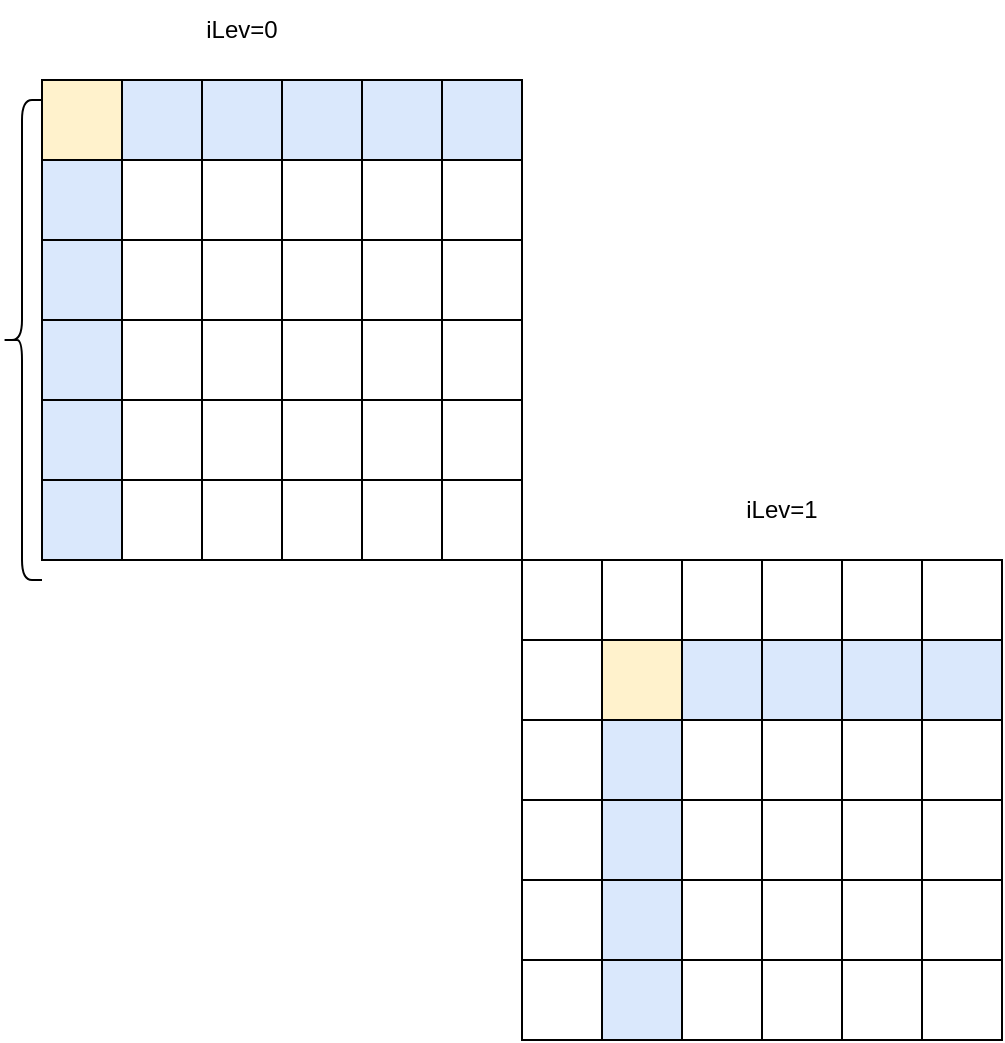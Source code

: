 <mxfile version="21.6.8" type="github">
  <diagram name="Page-1" id="9rE6ETTJMB30ps0vvEBX">
    <mxGraphModel dx="1434" dy="861" grid="1" gridSize="10" guides="1" tooltips="1" connect="1" arrows="1" fold="1" page="1" pageScale="1" pageWidth="850" pageHeight="1100" math="0" shadow="0">
      <root>
        <mxCell id="0" />
        <mxCell id="1" parent="0" />
        <mxCell id="ERzUv4ydD4iOCLheIweY-3" value="" style="whiteSpace=wrap;html=1;aspect=fixed;" parent="1" vertex="1">
          <mxGeometry x="200" y="160" width="240" height="240" as="geometry" />
        </mxCell>
        <mxCell id="ERzUv4ydD4iOCLheIweY-4" value="" style="whiteSpace=wrap;html=1;aspect=fixed;fillColor=#fff2cc;strokeColor=default;" parent="1" vertex="1">
          <mxGeometry x="200" y="160" width="40" height="40" as="geometry" />
        </mxCell>
        <mxCell id="ERzUv4ydD4iOCLheIweY-5" value="" style="whiteSpace=wrap;html=1;aspect=fixed;fillColor=#dae8fc;strokeColor=default;" parent="1" vertex="1">
          <mxGeometry x="240" y="160" width="40" height="40" as="geometry" />
        </mxCell>
        <mxCell id="ERzUv4ydD4iOCLheIweY-6" value="" style="whiteSpace=wrap;html=1;aspect=fixed;fillColor=#dae8fc;strokeColor=default;" parent="1" vertex="1">
          <mxGeometry x="280" y="160" width="40" height="40" as="geometry" />
        </mxCell>
        <mxCell id="ERzUv4ydD4iOCLheIweY-7" value="" style="whiteSpace=wrap;html=1;aspect=fixed;fillColor=#dae8fc;strokeColor=default;" parent="1" vertex="1">
          <mxGeometry x="320" y="160" width="40" height="40" as="geometry" />
        </mxCell>
        <mxCell id="ERzUv4ydD4iOCLheIweY-9" value="" style="whiteSpace=wrap;html=1;aspect=fixed;fillColor=#dae8fc;strokeColor=default;" parent="1" vertex="1">
          <mxGeometry x="360" y="160" width="40" height="40" as="geometry" />
        </mxCell>
        <mxCell id="ERzUv4ydD4iOCLheIweY-10" value="" style="whiteSpace=wrap;html=1;aspect=fixed;fillColor=#dae8fc;strokeColor=default;" parent="1" vertex="1">
          <mxGeometry x="400" y="160" width="40" height="40" as="geometry" />
        </mxCell>
        <mxCell id="ERzUv4ydD4iOCLheIweY-11" value="" style="whiteSpace=wrap;html=1;aspect=fixed;fillColor=#dae8fc;strokeColor=default;" parent="1" vertex="1">
          <mxGeometry x="200" y="200" width="40" height="40" as="geometry" />
        </mxCell>
        <mxCell id="ERzUv4ydD4iOCLheIweY-12" value="" style="whiteSpace=wrap;html=1;aspect=fixed;fillColor=#dae8fc;strokeColor=default;" parent="1" vertex="1">
          <mxGeometry x="200" y="240" width="40" height="40" as="geometry" />
        </mxCell>
        <mxCell id="ERzUv4ydD4iOCLheIweY-13" value="" style="whiteSpace=wrap;html=1;aspect=fixed;fillColor=#dae8fc;strokeColor=default;" parent="1" vertex="1">
          <mxGeometry x="200" y="280" width="40" height="40" as="geometry" />
        </mxCell>
        <mxCell id="ERzUv4ydD4iOCLheIweY-14" value="" style="whiteSpace=wrap;html=1;aspect=fixed;fillColor=#dae8fc;strokeColor=default;" parent="1" vertex="1">
          <mxGeometry x="200" y="320" width="40" height="40" as="geometry" />
        </mxCell>
        <mxCell id="ERzUv4ydD4iOCLheIweY-15" value="" style="whiteSpace=wrap;html=1;aspect=fixed;fillColor=#dae8fc;strokeColor=default;" parent="1" vertex="1">
          <mxGeometry x="200" y="360" width="40" height="40" as="geometry" />
        </mxCell>
        <mxCell id="ERzUv4ydD4iOCLheIweY-16" value="" style="whiteSpace=wrap;html=1;aspect=fixed;" parent="1" vertex="1">
          <mxGeometry x="440" y="400" width="240" height="240" as="geometry" />
        </mxCell>
        <mxCell id="ERzUv4ydD4iOCLheIweY-17" value="" style="whiteSpace=wrap;html=1;aspect=fixed;fillColor=#fff2cc;strokeColor=default;" parent="1" vertex="1">
          <mxGeometry x="480" y="440" width="40" height="40" as="geometry" />
        </mxCell>
        <mxCell id="ERzUv4ydD4iOCLheIweY-19" value="" style="whiteSpace=wrap;html=1;aspect=fixed;fillColor=#dae8fc;strokeColor=default;" parent="1" vertex="1">
          <mxGeometry x="520" y="440" width="40" height="40" as="geometry" />
        </mxCell>
        <mxCell id="ERzUv4ydD4iOCLheIweY-20" value="" style="whiteSpace=wrap;html=1;aspect=fixed;fillColor=#dae8fc;strokeColor=default;" parent="1" vertex="1">
          <mxGeometry x="560" y="440" width="40" height="40" as="geometry" />
        </mxCell>
        <mxCell id="ERzUv4ydD4iOCLheIweY-21" value="" style="whiteSpace=wrap;html=1;aspect=fixed;fillColor=#dae8fc;strokeColor=default;" parent="1" vertex="1">
          <mxGeometry x="600" y="440" width="40" height="40" as="geometry" />
        </mxCell>
        <mxCell id="ERzUv4ydD4iOCLheIweY-22" value="" style="whiteSpace=wrap;html=1;aspect=fixed;fillColor=#dae8fc;strokeColor=default;" parent="1" vertex="1">
          <mxGeometry x="640" y="440" width="40" height="40" as="geometry" />
        </mxCell>
        <mxCell id="ERzUv4ydD4iOCLheIweY-23" value="" style="whiteSpace=wrap;html=1;aspect=fixed;fillColor=#dae8fc;strokeColor=default;" parent="1" vertex="1">
          <mxGeometry x="480" y="480" width="40" height="40" as="geometry" />
        </mxCell>
        <mxCell id="ERzUv4ydD4iOCLheIweY-24" value="" style="whiteSpace=wrap;html=1;aspect=fixed;fillColor=#dae8fc;strokeColor=default;" parent="1" vertex="1">
          <mxGeometry x="480" y="520" width="40" height="40" as="geometry" />
        </mxCell>
        <mxCell id="ERzUv4ydD4iOCLheIweY-25" value="" style="whiteSpace=wrap;html=1;aspect=fixed;fillColor=#dae8fc;strokeColor=default;" parent="1" vertex="1">
          <mxGeometry x="480" y="560" width="40" height="40" as="geometry" />
        </mxCell>
        <mxCell id="ERzUv4ydD4iOCLheIweY-27" value="" style="whiteSpace=wrap;html=1;aspect=fixed;fillColor=#dae8fc;strokeColor=default;" parent="1" vertex="1">
          <mxGeometry x="480" y="600" width="40" height="40" as="geometry" />
        </mxCell>
        <mxCell id="ERzUv4ydD4iOCLheIweY-37" value="" style="whiteSpace=wrap;html=1;aspect=fixed;" parent="1" vertex="1">
          <mxGeometry x="240" y="200" width="40" height="40" as="geometry" />
        </mxCell>
        <mxCell id="ERzUv4ydD4iOCLheIweY-38" value="" style="whiteSpace=wrap;html=1;aspect=fixed;" parent="1" vertex="1">
          <mxGeometry x="280" y="200" width="40" height="40" as="geometry" />
        </mxCell>
        <mxCell id="ERzUv4ydD4iOCLheIweY-39" value="" style="whiteSpace=wrap;html=1;aspect=fixed;" parent="1" vertex="1">
          <mxGeometry x="320" y="200" width="40" height="40" as="geometry" />
        </mxCell>
        <mxCell id="ERzUv4ydD4iOCLheIweY-40" value="" style="whiteSpace=wrap;html=1;aspect=fixed;" parent="1" vertex="1">
          <mxGeometry x="360" y="200" width="40" height="40" as="geometry" />
        </mxCell>
        <mxCell id="ERzUv4ydD4iOCLheIweY-41" value="" style="whiteSpace=wrap;html=1;aspect=fixed;" parent="1" vertex="1">
          <mxGeometry x="400" y="200" width="40" height="40" as="geometry" />
        </mxCell>
        <mxCell id="ERzUv4ydD4iOCLheIweY-42" value="iLev=0" style="text;html=1;strokeColor=none;fillColor=none;align=center;verticalAlign=middle;whiteSpace=wrap;rounded=0;" parent="1" vertex="1">
          <mxGeometry x="270" y="120" width="60" height="30" as="geometry" />
        </mxCell>
        <mxCell id="ERzUv4ydD4iOCLheIweY-43" value="" style="whiteSpace=wrap;html=1;aspect=fixed;" parent="1" vertex="1">
          <mxGeometry x="240" y="240" width="40" height="40" as="geometry" />
        </mxCell>
        <mxCell id="ERzUv4ydD4iOCLheIweY-44" value="" style="whiteSpace=wrap;html=1;aspect=fixed;" parent="1" vertex="1">
          <mxGeometry x="280" y="240" width="40" height="40" as="geometry" />
        </mxCell>
        <mxCell id="ERzUv4ydD4iOCLheIweY-45" value="" style="whiteSpace=wrap;html=1;aspect=fixed;" parent="1" vertex="1">
          <mxGeometry x="320" y="240" width="40" height="40" as="geometry" />
        </mxCell>
        <mxCell id="ERzUv4ydD4iOCLheIweY-46" value="" style="whiteSpace=wrap;html=1;aspect=fixed;" parent="1" vertex="1">
          <mxGeometry x="360" y="240" width="40" height="40" as="geometry" />
        </mxCell>
        <mxCell id="ERzUv4ydD4iOCLheIweY-47" value="" style="whiteSpace=wrap;html=1;aspect=fixed;" parent="1" vertex="1">
          <mxGeometry x="400" y="240" width="40" height="40" as="geometry" />
        </mxCell>
        <mxCell id="ERzUv4ydD4iOCLheIweY-48" value="" style="whiteSpace=wrap;html=1;aspect=fixed;" parent="1" vertex="1">
          <mxGeometry x="240" y="280" width="40" height="40" as="geometry" />
        </mxCell>
        <mxCell id="ERzUv4ydD4iOCLheIweY-49" value="" style="whiteSpace=wrap;html=1;aspect=fixed;" parent="1" vertex="1">
          <mxGeometry x="280" y="280" width="40" height="40" as="geometry" />
        </mxCell>
        <mxCell id="ERzUv4ydD4iOCLheIweY-50" value="" style="whiteSpace=wrap;html=1;aspect=fixed;" parent="1" vertex="1">
          <mxGeometry x="320" y="280" width="40" height="40" as="geometry" />
        </mxCell>
        <mxCell id="ERzUv4ydD4iOCLheIweY-51" value="" style="whiteSpace=wrap;html=1;aspect=fixed;" parent="1" vertex="1">
          <mxGeometry x="360" y="280" width="40" height="40" as="geometry" />
        </mxCell>
        <mxCell id="ERzUv4ydD4iOCLheIweY-52" value="" style="whiteSpace=wrap;html=1;aspect=fixed;" parent="1" vertex="1">
          <mxGeometry x="400" y="280" width="40" height="40" as="geometry" />
        </mxCell>
        <mxCell id="ERzUv4ydD4iOCLheIweY-54" value="" style="whiteSpace=wrap;html=1;aspect=fixed;" parent="1" vertex="1">
          <mxGeometry x="240" y="320" width="40" height="40" as="geometry" />
        </mxCell>
        <mxCell id="ERzUv4ydD4iOCLheIweY-55" value="" style="whiteSpace=wrap;html=1;aspect=fixed;" parent="1" vertex="1">
          <mxGeometry x="280" y="320" width="40" height="40" as="geometry" />
        </mxCell>
        <mxCell id="ERzUv4ydD4iOCLheIweY-56" value="" style="whiteSpace=wrap;html=1;aspect=fixed;" parent="1" vertex="1">
          <mxGeometry x="320" y="320" width="40" height="40" as="geometry" />
        </mxCell>
        <mxCell id="ERzUv4ydD4iOCLheIweY-57" value="" style="whiteSpace=wrap;html=1;aspect=fixed;" parent="1" vertex="1">
          <mxGeometry x="360" y="320" width="40" height="40" as="geometry" />
        </mxCell>
        <mxCell id="ERzUv4ydD4iOCLheIweY-58" value="" style="whiteSpace=wrap;html=1;aspect=fixed;" parent="1" vertex="1">
          <mxGeometry x="400" y="320" width="40" height="40" as="geometry" />
        </mxCell>
        <mxCell id="ERzUv4ydD4iOCLheIweY-59" value="" style="whiteSpace=wrap;html=1;aspect=fixed;" parent="1" vertex="1">
          <mxGeometry x="240" y="360" width="40" height="40" as="geometry" />
        </mxCell>
        <mxCell id="ERzUv4ydD4iOCLheIweY-60" value="" style="whiteSpace=wrap;html=1;aspect=fixed;" parent="1" vertex="1">
          <mxGeometry x="280" y="360" width="40" height="40" as="geometry" />
        </mxCell>
        <mxCell id="ERzUv4ydD4iOCLheIweY-61" value="" style="whiteSpace=wrap;html=1;aspect=fixed;" parent="1" vertex="1">
          <mxGeometry x="320" y="360" width="40" height="40" as="geometry" />
        </mxCell>
        <mxCell id="ERzUv4ydD4iOCLheIweY-62" value="" style="whiteSpace=wrap;html=1;aspect=fixed;" parent="1" vertex="1">
          <mxGeometry x="360" y="360" width="40" height="40" as="geometry" />
        </mxCell>
        <mxCell id="ERzUv4ydD4iOCLheIweY-63" value="" style="whiteSpace=wrap;html=1;aspect=fixed;" parent="1" vertex="1">
          <mxGeometry x="400" y="360" width="40" height="40" as="geometry" />
        </mxCell>
        <mxCell id="ERzUv4ydD4iOCLheIweY-64" value="" style="whiteSpace=wrap;html=1;aspect=fixed;" parent="1" vertex="1">
          <mxGeometry x="520" y="480" width="40" height="40" as="geometry" />
        </mxCell>
        <mxCell id="ERzUv4ydD4iOCLheIweY-65" value="" style="whiteSpace=wrap;html=1;aspect=fixed;" parent="1" vertex="1">
          <mxGeometry x="560" y="480" width="40" height="40" as="geometry" />
        </mxCell>
        <mxCell id="ERzUv4ydD4iOCLheIweY-66" value="" style="whiteSpace=wrap;html=1;aspect=fixed;" parent="1" vertex="1">
          <mxGeometry x="600" y="480" width="40" height="40" as="geometry" />
        </mxCell>
        <mxCell id="ERzUv4ydD4iOCLheIweY-67" value="" style="whiteSpace=wrap;html=1;aspect=fixed;" parent="1" vertex="1">
          <mxGeometry x="640" y="480" width="40" height="40" as="geometry" />
        </mxCell>
        <mxCell id="ERzUv4ydD4iOCLheIweY-68" value="" style="whiteSpace=wrap;html=1;aspect=fixed;" parent="1" vertex="1">
          <mxGeometry x="520" y="520" width="40" height="40" as="geometry" />
        </mxCell>
        <mxCell id="ERzUv4ydD4iOCLheIweY-69" value="" style="whiteSpace=wrap;html=1;aspect=fixed;" parent="1" vertex="1">
          <mxGeometry x="560" y="520" width="40" height="40" as="geometry" />
        </mxCell>
        <mxCell id="ERzUv4ydD4iOCLheIweY-70" value="" style="whiteSpace=wrap;html=1;aspect=fixed;" parent="1" vertex="1">
          <mxGeometry x="600" y="520" width="40" height="40" as="geometry" />
        </mxCell>
        <mxCell id="ERzUv4ydD4iOCLheIweY-71" value="" style="whiteSpace=wrap;html=1;aspect=fixed;" parent="1" vertex="1">
          <mxGeometry x="640" y="520" width="40" height="40" as="geometry" />
        </mxCell>
        <mxCell id="ERzUv4ydD4iOCLheIweY-72" value="" style="whiteSpace=wrap;html=1;aspect=fixed;" parent="1" vertex="1">
          <mxGeometry x="520" y="560" width="40" height="40" as="geometry" />
        </mxCell>
        <mxCell id="ERzUv4ydD4iOCLheIweY-73" value="" style="whiteSpace=wrap;html=1;aspect=fixed;" parent="1" vertex="1">
          <mxGeometry x="560" y="560" width="40" height="40" as="geometry" />
        </mxCell>
        <mxCell id="ERzUv4ydD4iOCLheIweY-74" value="" style="whiteSpace=wrap;html=1;aspect=fixed;" parent="1" vertex="1">
          <mxGeometry x="600" y="560" width="40" height="40" as="geometry" />
        </mxCell>
        <mxCell id="ERzUv4ydD4iOCLheIweY-75" value="" style="whiteSpace=wrap;html=1;aspect=fixed;" parent="1" vertex="1">
          <mxGeometry x="640" y="560" width="40" height="40" as="geometry" />
        </mxCell>
        <mxCell id="ERzUv4ydD4iOCLheIweY-76" value="" style="whiteSpace=wrap;html=1;aspect=fixed;" parent="1" vertex="1">
          <mxGeometry x="520" y="600" width="40" height="40" as="geometry" />
        </mxCell>
        <mxCell id="ERzUv4ydD4iOCLheIweY-77" value="" style="whiteSpace=wrap;html=1;aspect=fixed;" parent="1" vertex="1">
          <mxGeometry x="560" y="600" width="40" height="40" as="geometry" />
        </mxCell>
        <mxCell id="ERzUv4ydD4iOCLheIweY-78" value="" style="whiteSpace=wrap;html=1;aspect=fixed;" parent="1" vertex="1">
          <mxGeometry x="600" y="600" width="40" height="40" as="geometry" />
        </mxCell>
        <mxCell id="ERzUv4ydD4iOCLheIweY-79" value="" style="whiteSpace=wrap;html=1;aspect=fixed;" parent="1" vertex="1">
          <mxGeometry x="640" y="600" width="40" height="40" as="geometry" />
        </mxCell>
        <mxCell id="ERzUv4ydD4iOCLheIweY-80" value="" style="whiteSpace=wrap;html=1;aspect=fixed;" parent="1" vertex="1">
          <mxGeometry x="440" y="480" width="40" height="40" as="geometry" />
        </mxCell>
        <mxCell id="ERzUv4ydD4iOCLheIweY-81" value="" style="whiteSpace=wrap;html=1;aspect=fixed;" parent="1" vertex="1">
          <mxGeometry x="440" y="560" width="40" height="40" as="geometry" />
        </mxCell>
        <mxCell id="ERzUv4ydD4iOCLheIweY-82" value="" style="whiteSpace=wrap;html=1;aspect=fixed;" parent="1" vertex="1">
          <mxGeometry x="440" y="520" width="40" height="40" as="geometry" />
        </mxCell>
        <mxCell id="ERzUv4ydD4iOCLheIweY-83" value="" style="whiteSpace=wrap;html=1;aspect=fixed;" parent="1" vertex="1">
          <mxGeometry x="440" y="440" width="40" height="40" as="geometry" />
        </mxCell>
        <mxCell id="ERzUv4ydD4iOCLheIweY-84" value="" style="whiteSpace=wrap;html=1;aspect=fixed;" parent="1" vertex="1">
          <mxGeometry x="520" y="400" width="40" height="40" as="geometry" />
        </mxCell>
        <mxCell id="ERzUv4ydD4iOCLheIweY-85" value="" style="whiteSpace=wrap;html=1;aspect=fixed;" parent="1" vertex="1">
          <mxGeometry x="560" y="400" width="40" height="40" as="geometry" />
        </mxCell>
        <mxCell id="ERzUv4ydD4iOCLheIweY-86" value="" style="whiteSpace=wrap;html=1;aspect=fixed;" parent="1" vertex="1">
          <mxGeometry x="600" y="400" width="40" height="40" as="geometry" />
        </mxCell>
        <mxCell id="ERzUv4ydD4iOCLheIweY-87" value="" style="whiteSpace=wrap;html=1;aspect=fixed;" parent="1" vertex="1">
          <mxGeometry x="640" y="400" width="40" height="40" as="geometry" />
        </mxCell>
        <mxCell id="ERzUv4ydD4iOCLheIweY-88" value="" style="whiteSpace=wrap;html=1;aspect=fixed;" parent="1" vertex="1">
          <mxGeometry x="480" y="400" width="40" height="40" as="geometry" />
        </mxCell>
        <mxCell id="ERzUv4ydD4iOCLheIweY-89" value="" style="whiteSpace=wrap;html=1;aspect=fixed;" parent="1" vertex="1">
          <mxGeometry x="440" y="400" width="40" height="40" as="geometry" />
        </mxCell>
        <mxCell id="ERzUv4ydD4iOCLheIweY-90" value="iLev=1" style="text;html=1;strokeColor=none;fillColor=none;align=center;verticalAlign=middle;whiteSpace=wrap;rounded=0;" parent="1" vertex="1">
          <mxGeometry x="540" y="360" width="60" height="30" as="geometry" />
        </mxCell>
        <mxCell id="hLCSX3twwBQ6QNl6xM6h-1" value="" style="shape=curlyBracket;whiteSpace=wrap;html=1;rounded=1;labelPosition=left;verticalLabelPosition=middle;align=right;verticalAlign=middle;" vertex="1" parent="1">
          <mxGeometry x="180" y="170" width="20" height="240" as="geometry" />
        </mxCell>
      </root>
    </mxGraphModel>
  </diagram>
</mxfile>
